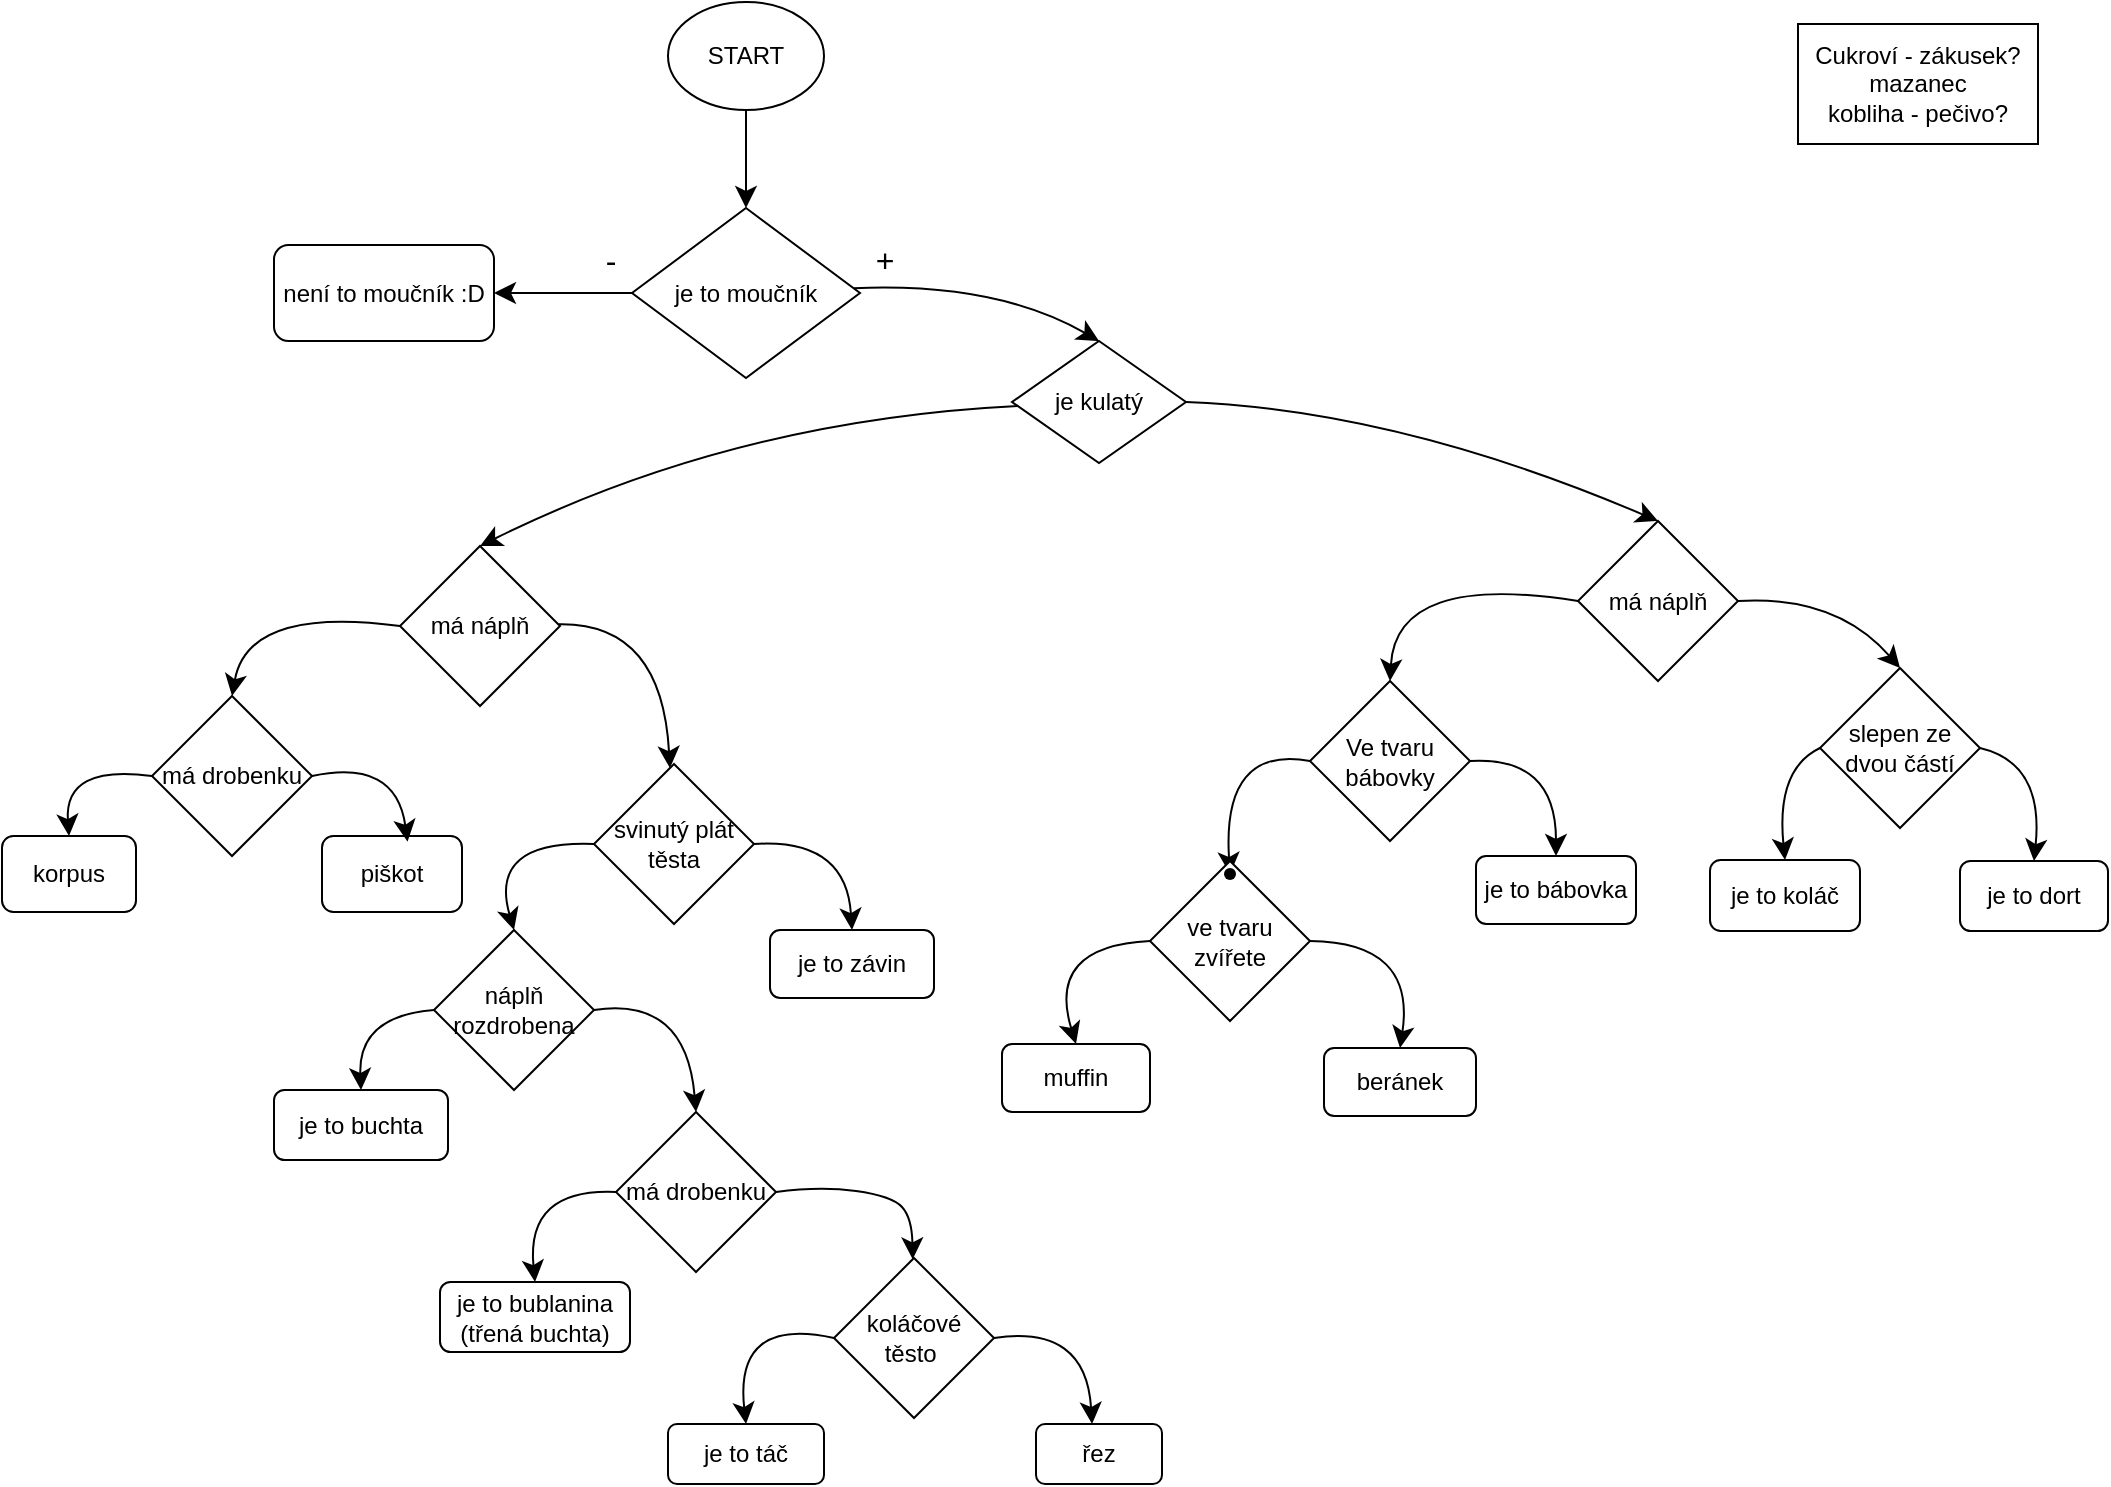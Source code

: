 <mxfile version="24.0.7" type="device">
  <diagram name="Stránka-1" id="WwW3SH3pPWQlp4jVcBad">
    <mxGraphModel dx="1690" dy="922" grid="0" gridSize="10" guides="1" tooltips="1" connect="1" arrows="1" fold="1" page="0" pageScale="1" pageWidth="827" pageHeight="1169" math="0" shadow="0">
      <root>
        <mxCell id="0" />
        <mxCell id="1" parent="0" />
        <mxCell id="V-MFH_fSx5cqEBQ9GNb0-5" value="" style="edgeStyle=none;curved=1;rounded=0;orthogonalLoop=1;jettySize=auto;html=1;fontSize=12;startSize=8;endSize=8;" parent="1" source="V-MFH_fSx5cqEBQ9GNb0-1" target="V-MFH_fSx5cqEBQ9GNb0-2" edge="1">
          <mxGeometry relative="1" as="geometry" />
        </mxCell>
        <mxCell id="V-MFH_fSx5cqEBQ9GNb0-1" value="&lt;font style=&quot;vertical-align: inherit;&quot;&gt;&lt;font style=&quot;vertical-align: inherit;&quot;&gt;START&lt;/font&gt;&lt;/font&gt;" style="ellipse;whiteSpace=wrap;html=1;" parent="1" vertex="1">
          <mxGeometry x="239" y="-87" width="78" height="54" as="geometry" />
        </mxCell>
        <mxCell id="V-MFH_fSx5cqEBQ9GNb0-10" value="" style="edgeStyle=none;curved=1;rounded=0;orthogonalLoop=1;jettySize=auto;html=1;fontSize=12;startSize=8;endSize=8;entryX=0.5;entryY=0;entryDx=0;entryDy=0;" parent="1" source="V-MFH_fSx5cqEBQ9GNb0-2" target="V-MFH_fSx5cqEBQ9GNb0-6" edge="1">
          <mxGeometry relative="1" as="geometry">
            <Array as="points">
              <mxPoint x="403" y="53" />
            </Array>
          </mxGeometry>
        </mxCell>
        <mxCell id="V-MFH_fSx5cqEBQ9GNb0-12" value="" style="edgeStyle=none;curved=1;rounded=0;orthogonalLoop=1;jettySize=auto;html=1;fontSize=12;startSize=8;endSize=8;" parent="1" source="V-MFH_fSx5cqEBQ9GNb0-2" target="V-MFH_fSx5cqEBQ9GNb0-11" edge="1">
          <mxGeometry relative="1" as="geometry" />
        </mxCell>
        <mxCell id="V-MFH_fSx5cqEBQ9GNb0-2" value="&lt;font style=&quot;vertical-align: inherit;&quot;&gt;&lt;font style=&quot;vertical-align: inherit;&quot;&gt;je to moučník&lt;/font&gt;&lt;/font&gt;" style="rhombus;whiteSpace=wrap;html=1;" parent="1" vertex="1">
          <mxGeometry x="221" y="16" width="114" height="85" as="geometry" />
        </mxCell>
        <mxCell id="V-MFH_fSx5cqEBQ9GNb0-14" value="" style="edgeStyle=none;curved=1;rounded=0;orthogonalLoop=1;jettySize=auto;html=1;fontSize=12;startSize=8;endSize=8;entryX=0.5;entryY=0;entryDx=0;entryDy=0;" parent="1" target="V-MFH_fSx5cqEBQ9GNb0-13" edge="1">
          <mxGeometry relative="1" as="geometry">
            <Array as="points">
              <mxPoint x="604" y="117" />
            </Array>
            <mxPoint x="498.002" y="112.997" as="sourcePoint" />
            <mxPoint x="625.707" y="161.913" as="targetPoint" />
          </mxGeometry>
        </mxCell>
        <mxCell id="gNYUzNZE0exnkvLqRCgA-25" value="" style="edgeStyle=none;curved=1;rounded=0;orthogonalLoop=1;jettySize=auto;html=1;fontSize=12;startSize=8;endSize=8;entryX=0.5;entryY=0;entryDx=0;entryDy=0;" parent="1" source="V-MFH_fSx5cqEBQ9GNb0-6" target="gNYUzNZE0exnkvLqRCgA-26" edge="1">
          <mxGeometry relative="1" as="geometry">
            <Array as="points">
              <mxPoint x="272" y="122" />
            </Array>
          </mxGeometry>
        </mxCell>
        <mxCell id="V-MFH_fSx5cqEBQ9GNb0-6" value="&lt;font style=&quot;vertical-align: inherit;&quot;&gt;&lt;font style=&quot;vertical-align: inherit;&quot;&gt;je kulatý&lt;/font&gt;&lt;/font&gt;" style="rhombus;whiteSpace=wrap;html=1;" parent="1" vertex="1">
          <mxGeometry x="411" y="82.5" width="87" height="61" as="geometry" />
        </mxCell>
        <mxCell id="V-MFH_fSx5cqEBQ9GNb0-11" value="&lt;font style=&quot;vertical-align: inherit;&quot;&gt;&lt;font style=&quot;vertical-align: inherit;&quot;&gt;není to moučník :D&lt;/font&gt;&lt;/font&gt;" style="rounded=1;whiteSpace=wrap;html=1;" parent="1" vertex="1">
          <mxGeometry x="42" y="34.5" width="110" height="48" as="geometry" />
        </mxCell>
        <mxCell id="V-MFH_fSx5cqEBQ9GNb0-13" value="&lt;font style=&quot;vertical-align: inherit;&quot;&gt;&lt;font style=&quot;vertical-align: inherit;&quot;&gt;má náplň&lt;/font&gt;&lt;/font&gt;" style="rhombus;whiteSpace=wrap;html=1;" parent="1" vertex="1">
          <mxGeometry x="694" y="172.5" width="80" height="80" as="geometry" />
        </mxCell>
        <mxCell id="V-MFH_fSx5cqEBQ9GNb0-15" value="&lt;font style=&quot;vertical-align: inherit;&quot;&gt;&lt;font style=&quot;vertical-align: inherit;&quot;&gt;je to koláč&lt;/font&gt;&lt;/font&gt;" style="rounded=1;whiteSpace=wrap;html=1;" parent="1" vertex="1">
          <mxGeometry x="760" y="342" width="75" height="35.5" as="geometry" />
        </mxCell>
        <mxCell id="gNYUzNZE0exnkvLqRCgA-3" value="" style="endArrow=classic;html=1;rounded=0;fontSize=12;startSize=8;endSize=8;curved=1;exitX=0;exitY=0.5;exitDx=0;exitDy=0;entryX=0.5;entryY=0;entryDx=0;entryDy=0;" parent="1" source="V-MFH_fSx5cqEBQ9GNb0-13" target="gNYUzNZE0exnkvLqRCgA-63" edge="1">
          <mxGeometry width="50" height="50" relative="1" as="geometry">
            <mxPoint x="457" y="186" as="sourcePoint" />
            <mxPoint x="437" y="233" as="targetPoint" />
            <Array as="points">
              <mxPoint x="603" y="198" />
            </Array>
          </mxGeometry>
        </mxCell>
        <mxCell id="gNYUzNZE0exnkvLqRCgA-14" value="slepen ze dvou částí" style="rhombus;whiteSpace=wrap;html=1;" parent="1" vertex="1">
          <mxGeometry x="815" y="246" width="80" height="80" as="geometry" />
        </mxCell>
        <mxCell id="gNYUzNZE0exnkvLqRCgA-15" value="" style="endArrow=classic;html=1;rounded=0;fontSize=12;startSize=8;endSize=8;curved=1;entryX=0.5;entryY=0;entryDx=0;entryDy=0;exitX=1;exitY=0.5;exitDx=0;exitDy=0;" parent="1" source="V-MFH_fSx5cqEBQ9GNb0-13" target="gNYUzNZE0exnkvLqRCgA-14" edge="1">
          <mxGeometry width="50" height="50" relative="1" as="geometry">
            <mxPoint x="672" y="300.5" as="sourcePoint" />
            <mxPoint x="722" y="250.5" as="targetPoint" />
            <Array as="points">
              <mxPoint x="823" y="209.5" />
            </Array>
          </mxGeometry>
        </mxCell>
        <mxCell id="gNYUzNZE0exnkvLqRCgA-16" value="" style="endArrow=classic;html=1;rounded=0;fontSize=12;startSize=8;endSize=8;curved=1;exitX=0;exitY=0.5;exitDx=0;exitDy=0;entryX=0.5;entryY=0;entryDx=0;entryDy=0;" parent="1" source="gNYUzNZE0exnkvLqRCgA-14" target="V-MFH_fSx5cqEBQ9GNb0-15" edge="1">
          <mxGeometry width="50" height="50" relative="1" as="geometry">
            <mxPoint x="702" y="312.5" as="sourcePoint" />
            <mxPoint x="752" y="262.5" as="targetPoint" />
            <Array as="points">
              <mxPoint x="793" y="296.5" />
            </Array>
          </mxGeometry>
        </mxCell>
        <mxCell id="gNYUzNZE0exnkvLqRCgA-17" value="je to dort" style="rounded=1;whiteSpace=wrap;html=1;" parent="1" vertex="1">
          <mxGeometry x="885" y="342.5" width="74" height="35" as="geometry" />
        </mxCell>
        <mxCell id="gNYUzNZE0exnkvLqRCgA-18" value="" style="endArrow=classic;html=1;rounded=0;fontSize=12;startSize=8;endSize=8;curved=1;exitX=1;exitY=0.5;exitDx=0;exitDy=0;entryX=0.5;entryY=0;entryDx=0;entryDy=0;" parent="1" source="gNYUzNZE0exnkvLqRCgA-14" target="gNYUzNZE0exnkvLqRCgA-17" edge="1">
          <mxGeometry width="50" height="50" relative="1" as="geometry">
            <mxPoint x="702" y="312.5" as="sourcePoint" />
            <mxPoint x="924" y="347.5" as="targetPoint" />
            <Array as="points">
              <mxPoint x="927" y="293.5" />
            </Array>
          </mxGeometry>
        </mxCell>
        <mxCell id="gNYUzNZE0exnkvLqRCgA-19" value="je to bábovka" style="rounded=1;whiteSpace=wrap;html=1;" parent="1" vertex="1">
          <mxGeometry x="643" y="340" width="80" height="34" as="geometry" />
        </mxCell>
        <mxCell id="gNYUzNZE0exnkvLqRCgA-22" style="edgeStyle=none;curved=1;rounded=0;orthogonalLoop=1;jettySize=auto;html=1;exitX=0.5;exitY=1;exitDx=0;exitDy=0;fontSize=12;startSize=8;endSize=8;" parent="1" source="gNYUzNZE0exnkvLqRCgA-19" target="gNYUzNZE0exnkvLqRCgA-19" edge="1">
          <mxGeometry relative="1" as="geometry" />
        </mxCell>
        <mxCell id="gNYUzNZE0exnkvLqRCgA-28" value="" style="edgeStyle=none;curved=1;rounded=0;orthogonalLoop=1;jettySize=auto;html=1;fontSize=12;startSize=8;endSize=8;" parent="1" source="gNYUzNZE0exnkvLqRCgA-26" target="gNYUzNZE0exnkvLqRCgA-27" edge="1">
          <mxGeometry relative="1" as="geometry">
            <Array as="points">
              <mxPoint x="236" y="223" />
            </Array>
          </mxGeometry>
        </mxCell>
        <mxCell id="gNYUzNZE0exnkvLqRCgA-50" style="edgeStyle=none;curved=1;rounded=0;orthogonalLoop=1;jettySize=auto;html=1;exitX=0;exitY=0.5;exitDx=0;exitDy=0;entryX=0.5;entryY=0;entryDx=0;entryDy=0;fontSize=12;startSize=8;endSize=8;" parent="1" source="gNYUzNZE0exnkvLqRCgA-26" target="gNYUzNZE0exnkvLqRCgA-48" edge="1">
          <mxGeometry relative="1" as="geometry">
            <Array as="points">
              <mxPoint x="29" y="215" />
            </Array>
          </mxGeometry>
        </mxCell>
        <mxCell id="gNYUzNZE0exnkvLqRCgA-26" value="má náplň" style="rhombus;whiteSpace=wrap;html=1;" parent="1" vertex="1">
          <mxGeometry x="105" y="185" width="80" height="80" as="geometry" />
        </mxCell>
        <mxCell id="gNYUzNZE0exnkvLqRCgA-39" style="edgeStyle=none;curved=1;rounded=0;orthogonalLoop=1;jettySize=auto;html=1;exitX=0;exitY=0.5;exitDx=0;exitDy=0;entryX=0.5;entryY=0;entryDx=0;entryDy=0;fontSize=12;startSize=8;endSize=8;" parent="1" source="gNYUzNZE0exnkvLqRCgA-27" target="gNYUzNZE0exnkvLqRCgA-38" edge="1">
          <mxGeometry relative="1" as="geometry">
            <Array as="points">
              <mxPoint x="149" y="332" />
            </Array>
          </mxGeometry>
        </mxCell>
        <mxCell id="gNYUzNZE0exnkvLqRCgA-27" value="svinutý plát těsta" style="rhombus;whiteSpace=wrap;html=1;" parent="1" vertex="1">
          <mxGeometry x="202" y="294" width="80" height="80" as="geometry" />
        </mxCell>
        <mxCell id="gNYUzNZE0exnkvLqRCgA-30" value="je to závin" style="rounded=1;whiteSpace=wrap;html=1;" parent="1" vertex="1">
          <mxGeometry x="290" y="377" width="82" height="34" as="geometry" />
        </mxCell>
        <mxCell id="gNYUzNZE0exnkvLqRCgA-31" value="je to buchta" style="rounded=1;whiteSpace=wrap;html=1;" parent="1" vertex="1">
          <mxGeometry x="42" y="457" width="87" height="35" as="geometry" />
        </mxCell>
        <mxCell id="gNYUzNZE0exnkvLqRCgA-32" value="" style="endArrow=classic;html=1;rounded=0;fontSize=12;startSize=8;endSize=8;curved=1;exitX=1;exitY=0.5;exitDx=0;exitDy=0;entryX=0.5;entryY=0;entryDx=0;entryDy=0;" parent="1" source="gNYUzNZE0exnkvLqRCgA-27" target="gNYUzNZE0exnkvLqRCgA-30" edge="1">
          <mxGeometry width="50" height="50" relative="1" as="geometry">
            <mxPoint x="288" y="313" as="sourcePoint" />
            <mxPoint x="338" y="263" as="targetPoint" />
            <Array as="points">
              <mxPoint x="328" y="331" />
            </Array>
          </mxGeometry>
        </mxCell>
        <mxCell id="gNYUzNZE0exnkvLqRCgA-35" value="piškot" style="rounded=1;whiteSpace=wrap;html=1;" parent="1" vertex="1">
          <mxGeometry x="66" y="330" width="70" height="38" as="geometry" />
        </mxCell>
        <mxCell id="gNYUzNZE0exnkvLqRCgA-36" value="korpus" style="rounded=1;whiteSpace=wrap;html=1;" parent="1" vertex="1">
          <mxGeometry x="-94" y="330" width="67" height="38" as="geometry" />
        </mxCell>
        <mxCell id="gNYUzNZE0exnkvLqRCgA-40" style="edgeStyle=none;curved=1;rounded=0;orthogonalLoop=1;jettySize=auto;html=1;exitX=0;exitY=0.5;exitDx=0;exitDy=0;entryX=0.68;entryY=0.07;entryDx=0;entryDy=0;fontSize=12;startSize=8;endSize=8;entryPerimeter=0;" parent="1" source="gNYUzNZE0exnkvLqRCgA-63" target="5uVdQ4V0wUKqmcD90JwE-4" edge="1">
          <mxGeometry relative="1" as="geometry">
            <Array as="points">
              <mxPoint x="516" y="284.5" />
            </Array>
            <mxPoint x="564" y="291.5" as="sourcePoint" />
            <mxPoint x="518.5" y="342.5" as="targetPoint" />
          </mxGeometry>
        </mxCell>
        <mxCell id="gNYUzNZE0exnkvLqRCgA-42" style="edgeStyle=none;curved=1;rounded=0;orthogonalLoop=1;jettySize=auto;html=1;exitX=1;exitY=0.5;exitDx=0;exitDy=0;entryX=0.5;entryY=0;entryDx=0;entryDy=0;fontSize=12;startSize=8;endSize=8;" parent="1" source="gNYUzNZE0exnkvLqRCgA-38" target="gNYUzNZE0exnkvLqRCgA-41" edge="1">
          <mxGeometry relative="1" as="geometry">
            <Array as="points">
              <mxPoint x="248" y="410" />
            </Array>
          </mxGeometry>
        </mxCell>
        <mxCell id="gNYUzNZE0exnkvLqRCgA-38" value="náplň rozdrobena" style="rhombus;whiteSpace=wrap;html=1;" parent="1" vertex="1">
          <mxGeometry x="122" y="377" width="80" height="80" as="geometry" />
        </mxCell>
        <mxCell id="gNYUzNZE0exnkvLqRCgA-57" value="" style="edgeStyle=none;curved=1;rounded=0;orthogonalLoop=1;jettySize=auto;html=1;fontSize=12;startSize=8;endSize=8;exitX=1;exitY=0.5;exitDx=0;exitDy=0;" parent="1" source="gNYUzNZE0exnkvLqRCgA-41" target="gNYUzNZE0exnkvLqRCgA-56" edge="1">
          <mxGeometry relative="1" as="geometry">
            <Array as="points">
              <mxPoint x="315" y="505" />
              <mxPoint x="351" y="510" />
              <mxPoint x="361" y="521" />
            </Array>
          </mxGeometry>
        </mxCell>
        <mxCell id="gNYUzNZE0exnkvLqRCgA-41" value="má drobenku" style="rhombus;whiteSpace=wrap;html=1;" parent="1" vertex="1">
          <mxGeometry x="213" y="468" width="80" height="80" as="geometry" />
        </mxCell>
        <mxCell id="gNYUzNZE0exnkvLqRCgA-44" value="je to bublanina&lt;div&gt;(třená buchta)&lt;/div&gt;" style="rounded=1;whiteSpace=wrap;html=1;" parent="1" vertex="1">
          <mxGeometry x="125" y="553" width="95" height="35" as="geometry" />
        </mxCell>
        <mxCell id="gNYUzNZE0exnkvLqRCgA-45" value="" style="endArrow=classic;html=1;rounded=0;fontSize=12;startSize=8;endSize=8;curved=1;exitX=0;exitY=0.5;exitDx=0;exitDy=0;entryX=0.5;entryY=0;entryDx=0;entryDy=0;" parent="1" source="gNYUzNZE0exnkvLqRCgA-41" target="gNYUzNZE0exnkvLqRCgA-44" edge="1">
          <mxGeometry width="50" height="50" relative="1" as="geometry">
            <mxPoint x="205" y="407" as="sourcePoint" />
            <mxPoint x="255" y="357" as="targetPoint" />
            <Array as="points">
              <mxPoint x="168" y="506" />
            </Array>
          </mxGeometry>
        </mxCell>
        <mxCell id="gNYUzNZE0exnkvLqRCgA-53" style="edgeStyle=none;curved=1;rounded=0;orthogonalLoop=1;jettySize=auto;html=1;exitX=0;exitY=0.5;exitDx=0;exitDy=0;entryX=0.5;entryY=0;entryDx=0;entryDy=0;fontSize=12;startSize=8;endSize=8;" parent="1" source="gNYUzNZE0exnkvLqRCgA-48" target="gNYUzNZE0exnkvLqRCgA-36" edge="1">
          <mxGeometry relative="1" as="geometry">
            <Array as="points">
              <mxPoint x="-63" y="294" />
            </Array>
          </mxGeometry>
        </mxCell>
        <mxCell id="gNYUzNZE0exnkvLqRCgA-48" value="má drobenku" style="rhombus;whiteSpace=wrap;html=1;" parent="1" vertex="1">
          <mxGeometry x="-19" y="260" width="80" height="80" as="geometry" />
        </mxCell>
        <mxCell id="gNYUzNZE0exnkvLqRCgA-51" style="edgeStyle=none;curved=1;rounded=0;orthogonalLoop=1;jettySize=auto;html=1;exitX=1;exitY=0.5;exitDx=0;exitDy=0;entryX=0.611;entryY=0.074;entryDx=0;entryDy=0;entryPerimeter=0;fontSize=12;startSize=8;endSize=8;" parent="1" source="gNYUzNZE0exnkvLqRCgA-48" target="gNYUzNZE0exnkvLqRCgA-35" edge="1">
          <mxGeometry relative="1" as="geometry">
            <Array as="points">
              <mxPoint x="103" y="291" />
            </Array>
          </mxGeometry>
        </mxCell>
        <mxCell id="gNYUzNZE0exnkvLqRCgA-54" value="+" style="text;html=1;align=center;verticalAlign=middle;resizable=0;points=[];autosize=1;strokeColor=none;fillColor=none;fontSize=16;" parent="1" vertex="1">
          <mxGeometry x="333.5" y="26.5" width="27" height="31" as="geometry" />
        </mxCell>
        <mxCell id="gNYUzNZE0exnkvLqRCgA-55" value="-" style="text;html=1;align=center;verticalAlign=middle;resizable=0;points=[];autosize=1;strokeColor=none;fillColor=none;fontSize=16;" parent="1" vertex="1">
          <mxGeometry x="198.5" y="26.5" width="23" height="31" as="geometry" />
        </mxCell>
        <mxCell id="gNYUzNZE0exnkvLqRCgA-58" style="edgeStyle=none;curved=1;rounded=0;orthogonalLoop=1;jettySize=auto;html=1;fontSize=12;startSize=8;endSize=8;exitX=1;exitY=0.5;exitDx=0;exitDy=0;entryX=0.445;entryY=0;entryDx=0;entryDy=0;entryPerimeter=0;" parent="1" source="gNYUzNZE0exnkvLqRCgA-56" target="gNYUzNZE0exnkvLqRCgA-60" edge="1">
          <mxGeometry relative="1" as="geometry">
            <mxPoint x="451.032" y="621" as="targetPoint" />
            <Array as="points">
              <mxPoint x="448" y="574" />
            </Array>
          </mxGeometry>
        </mxCell>
        <mxCell id="gNYUzNZE0exnkvLqRCgA-61" style="edgeStyle=none;curved=1;rounded=0;orthogonalLoop=1;jettySize=auto;html=1;entryX=0.5;entryY=0;entryDx=0;entryDy=0;fontSize=12;startSize=8;endSize=8;exitX=0;exitY=0.5;exitDx=0;exitDy=0;" parent="1" source="gNYUzNZE0exnkvLqRCgA-56" target="gNYUzNZE0exnkvLqRCgA-62" edge="1">
          <mxGeometry relative="1" as="geometry">
            <Array as="points">
              <mxPoint x="272" y="570" />
            </Array>
          </mxGeometry>
        </mxCell>
        <mxCell id="gNYUzNZE0exnkvLqRCgA-56" value="koláčové těsto&amp;nbsp;" style="rhombus;whiteSpace=wrap;html=1;" parent="1" vertex="1">
          <mxGeometry x="322" y="541" width="80" height="80" as="geometry" />
        </mxCell>
        <mxCell id="gNYUzNZE0exnkvLqRCgA-60" value="řez" style="rounded=1;whiteSpace=wrap;html=1;" parent="1" vertex="1">
          <mxGeometry x="423" y="624" width="63" height="30" as="geometry" />
        </mxCell>
        <mxCell id="gNYUzNZE0exnkvLqRCgA-62" value="je to táč" style="rounded=1;whiteSpace=wrap;html=1;" parent="1" vertex="1">
          <mxGeometry x="239" y="624" width="78" height="30" as="geometry" />
        </mxCell>
        <mxCell id="gNYUzNZE0exnkvLqRCgA-65" value="" style="edgeStyle=none;curved=1;rounded=0;orthogonalLoop=1;jettySize=auto;html=1;fontSize=12;startSize=8;endSize=8;entryX=0.5;entryY=0;entryDx=0;entryDy=0;exitX=1;exitY=0.5;exitDx=0;exitDy=0;" parent="1" source="gNYUzNZE0exnkvLqRCgA-63" target="gNYUzNZE0exnkvLqRCgA-19" edge="1">
          <mxGeometry relative="1" as="geometry">
            <mxPoint x="760" y="292.5" as="targetPoint" />
            <Array as="points">
              <mxPoint x="683" y="290" />
            </Array>
          </mxGeometry>
        </mxCell>
        <mxCell id="gNYUzNZE0exnkvLqRCgA-63" value="Ve tvaru bábovky" style="rhombus;whiteSpace=wrap;html=1;" parent="1" vertex="1">
          <mxGeometry x="560" y="252.5" width="80" height="80" as="geometry" />
        </mxCell>
        <mxCell id="gNYUzNZE0exnkvLqRCgA-67" value="beránek" style="rounded=1;whiteSpace=wrap;html=1;" parent="1" vertex="1">
          <mxGeometry x="567" y="436" width="76" height="34" as="geometry" />
        </mxCell>
        <mxCell id="gNYUzNZE0exnkvLqRCgA-68" value="Cukroví - zákusek?&lt;div&gt;mazanec&lt;/div&gt;&lt;div&gt;kobliha - pečivo?&lt;/div&gt;" style="rounded=0;whiteSpace=wrap;html=1;" parent="1" vertex="1">
          <mxGeometry x="804" y="-76" width="120" height="60" as="geometry" />
        </mxCell>
        <mxCell id="5uVdQ4V0wUKqmcD90JwE-1" value="muffin" style="rounded=1;whiteSpace=wrap;html=1;" vertex="1" parent="1">
          <mxGeometry x="406" y="434" width="74" height="34" as="geometry" />
        </mxCell>
        <mxCell id="5uVdQ4V0wUKqmcD90JwE-2" value="ve tvaru zvířete" style="rhombus;whiteSpace=wrap;html=1;" vertex="1" parent="1">
          <mxGeometry x="480" y="342.5" width="80" height="80" as="geometry" />
        </mxCell>
        <mxCell id="5uVdQ4V0wUKqmcD90JwE-4" value="" style="shape=waypoint;sketch=0;size=6;pointerEvents=1;points=[];fillColor=default;resizable=0;rotatable=0;perimeter=centerPerimeter;snapToPoint=1;" vertex="1" parent="1">
          <mxGeometry x="510" y="339" width="20" height="20" as="geometry" />
        </mxCell>
        <mxCell id="5uVdQ4V0wUKqmcD90JwE-7" style="edgeStyle=none;curved=1;rounded=0;orthogonalLoop=1;jettySize=auto;html=1;exitX=0;exitY=0.5;exitDx=0;exitDy=0;entryX=0.5;entryY=0;entryDx=0;entryDy=0;fontSize=12;startSize=8;endSize=8;" edge="1" parent="1" source="gNYUzNZE0exnkvLqRCgA-38" target="gNYUzNZE0exnkvLqRCgA-31">
          <mxGeometry relative="1" as="geometry">
            <Array as="points">
              <mxPoint x="84" y="420" />
            </Array>
            <mxPoint x="132" y="427" as="sourcePoint" />
            <mxPoint x="87" y="478" as="targetPoint" />
          </mxGeometry>
        </mxCell>
        <mxCell id="5uVdQ4V0wUKqmcD90JwE-8" style="edgeStyle=none;curved=1;rounded=0;orthogonalLoop=1;jettySize=auto;html=1;exitX=0;exitY=0.5;exitDx=0;exitDy=0;entryX=0.5;entryY=0;entryDx=0;entryDy=0;fontSize=12;startSize=8;endSize=8;" edge="1" parent="1" source="5uVdQ4V0wUKqmcD90JwE-2" target="5uVdQ4V0wUKqmcD90JwE-1">
          <mxGeometry relative="1" as="geometry">
            <Array as="points">
              <mxPoint x="428" y="385" />
            </Array>
            <mxPoint x="481" y="387" as="sourcePoint" />
            <mxPoint x="441" y="430" as="targetPoint" />
          </mxGeometry>
        </mxCell>
        <mxCell id="5uVdQ4V0wUKqmcD90JwE-9" value="" style="endArrow=classic;html=1;rounded=0;fontSize=12;startSize=8;endSize=8;curved=1;exitX=1;exitY=0.5;exitDx=0;exitDy=0;entryX=0.5;entryY=0;entryDx=0;entryDy=0;" edge="1" parent="1" source="5uVdQ4V0wUKqmcD90JwE-2" target="gNYUzNZE0exnkvLqRCgA-67">
          <mxGeometry width="50" height="50" relative="1" as="geometry">
            <mxPoint x="567" y="386" as="sourcePoint" />
            <mxPoint x="616" y="429" as="targetPoint" />
            <Array as="points">
              <mxPoint x="613" y="383" />
            </Array>
          </mxGeometry>
        </mxCell>
      </root>
    </mxGraphModel>
  </diagram>
</mxfile>
